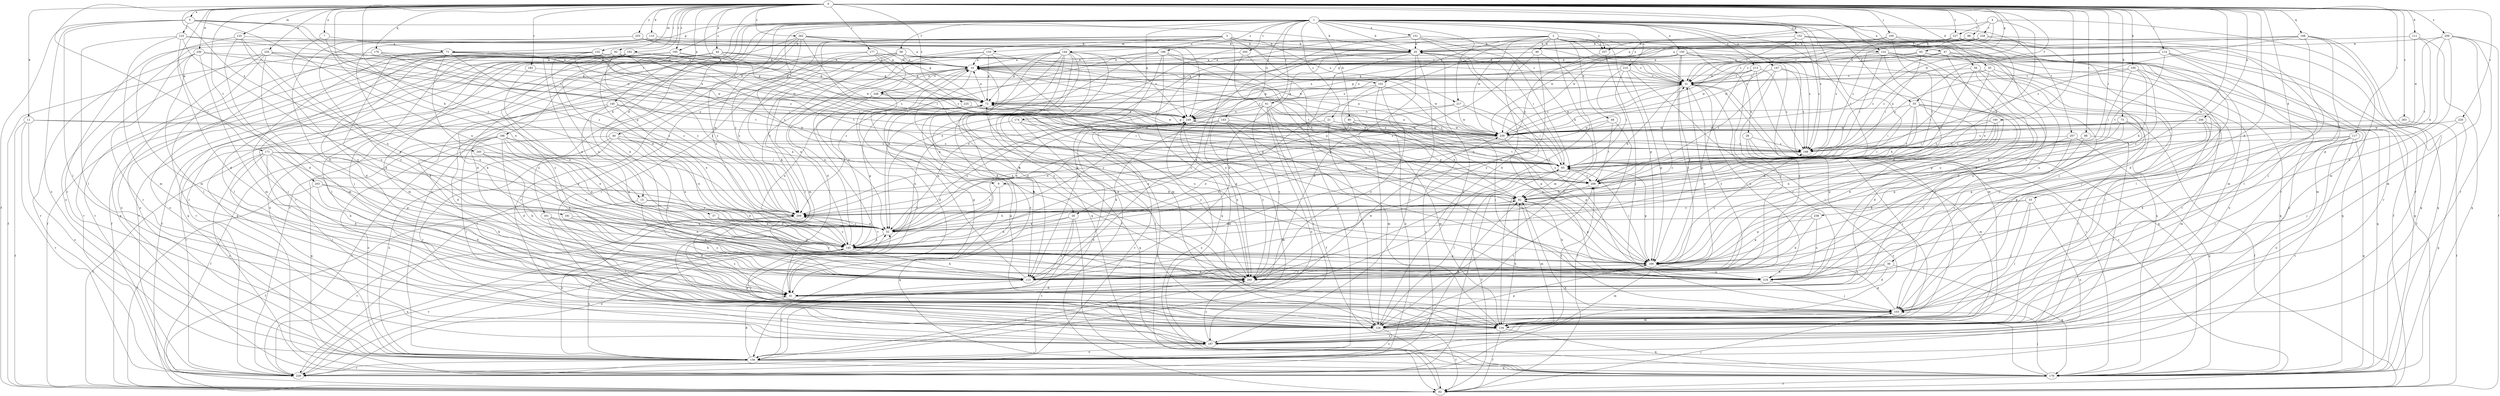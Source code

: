 strict digraph  {
0;
1;
2;
3;
4;
5;
7;
9;
10;
11;
15;
20;
21;
26;
28;
31;
33;
35;
36;
37;
40;
41;
44;
47;
48;
49;
52;
55;
56;
58;
61;
62;
65;
71;
72;
73;
80;
82;
88;
92;
93;
98;
100;
102;
103;
105;
110;
111;
113;
114;
117;
122;
123;
124;
125;
132;
133;
134;
140;
143;
144;
145;
147;
150;
151;
152;
156;
160;
161;
166;
168;
170;
171;
174;
176;
177;
181;
182;
183;
186;
187;
195;
196;
198;
203;
205;
207;
208;
210;
213;
217;
218;
220;
225;
227;
228;
229;
230;
235;
238;
239;
245;
246;
248;
249;
253;
256;
257;
260;
262;
263;
269;
0 -> 5  [label=a];
0 -> 7  [label=a];
0 -> 11  [label=b];
0 -> 15  [label=b];
0 -> 33  [label=d];
0 -> 35  [label=d];
0 -> 36  [label=d];
0 -> 37  [label=d];
0 -> 44  [label=e];
0 -> 55  [label=f];
0 -> 65  [label=g];
0 -> 73  [label=h];
0 -> 88  [label=i];
0 -> 92  [label=i];
0 -> 93  [label=i];
0 -> 98  [label=j];
0 -> 100  [label=j];
0 -> 105  [label=k];
0 -> 110  [label=k];
0 -> 111  [label=k];
0 -> 114  [label=l];
0 -> 117  [label=l];
0 -> 122  [label=l];
0 -> 125  [label=m];
0 -> 132  [label=m];
0 -> 140  [label=n];
0 -> 160  [label=p];
0 -> 168  [label=q];
0 -> 170  [label=q];
0 -> 171  [label=q];
0 -> 177  [label=r];
0 -> 181  [label=r];
0 -> 182  [label=r];
0 -> 183  [label=r];
0 -> 186  [label=r];
0 -> 195  [label=s];
0 -> 203  [label=t];
0 -> 220  [label=v];
0 -> 225  [label=v];
0 -> 227  [label=v];
0 -> 230  [label=w];
0 -> 235  [label=w];
0 -> 238  [label=w];
0 -> 239  [label=w];
0 -> 245  [label=x];
0 -> 246  [label=x];
0 -> 253  [label=y];
0 -> 256  [label=y];
0 -> 257  [label=y];
0 -> 262  [label=z];
0 -> 263  [label=z];
0 -> 269  [label=z];
1 -> 9  [label=a];
1 -> 15  [label=b];
1 -> 20  [label=b];
1 -> 21  [label=c];
1 -> 26  [label=c];
1 -> 40  [label=d];
1 -> 47  [label=e];
1 -> 55  [label=f];
1 -> 56  [label=f];
1 -> 58  [label=f];
1 -> 61  [label=f];
1 -> 71  [label=g];
1 -> 80  [label=h];
1 -> 113  [label=k];
1 -> 143  [label=n];
1 -> 147  [label=o];
1 -> 150  [label=o];
1 -> 151  [label=o];
1 -> 152  [label=o];
1 -> 156  [label=o];
1 -> 161  [label=p];
1 -> 174  [label=q];
1 -> 195  [label=s];
1 -> 196  [label=s];
1 -> 198  [label=s];
1 -> 205  [label=t];
1 -> 207  [label=t];
1 -> 208  [label=t];
1 -> 210  [label=u];
1 -> 213  [label=u];
1 -> 217  [label=u];
1 -> 257  [label=y];
2 -> 26  [label=c];
2 -> 28  [label=c];
2 -> 31  [label=c];
2 -> 41  [label=d];
2 -> 48  [label=e];
2 -> 49  [label=e];
2 -> 102  [label=j];
2 -> 166  [label=p];
2 -> 174  [label=q];
2 -> 198  [label=s];
2 -> 239  [label=w];
2 -> 257  [label=y];
2 -> 260  [label=y];
2 -> 269  [label=z];
3 -> 20  [label=b];
3 -> 102  [label=j];
3 -> 113  [label=k];
3 -> 122  [label=l];
3 -> 133  [label=m];
3 -> 144  [label=n];
3 -> 166  [label=p];
3 -> 187  [label=r];
3 -> 217  [label=u];
3 -> 248  [label=x];
4 -> 82  [label=h];
4 -> 134  [label=m];
4 -> 227  [label=v];
4 -> 228  [label=v];
4 -> 239  [label=w];
4 -> 248  [label=x];
5 -> 20  [label=b];
5 -> 62  [label=f];
5 -> 123  [label=l];
5 -> 124  [label=l];
5 -> 145  [label=n];
5 -> 156  [label=o];
5 -> 198  [label=s];
5 -> 269  [label=z];
7 -> 52  [label=e];
7 -> 71  [label=g];
7 -> 145  [label=n];
9 -> 82  [label=h];
9 -> 176  [label=q];
9 -> 269  [label=z];
10 -> 31  [label=c];
10 -> 145  [label=n];
10 -> 229  [label=v];
10 -> 239  [label=w];
10 -> 248  [label=x];
10 -> 260  [label=y];
11 -> 9  [label=a];
11 -> 62  [label=f];
11 -> 156  [label=o];
11 -> 229  [label=v];
11 -> 239  [label=w];
15 -> 52  [label=e];
15 -> 62  [label=f];
15 -> 113  [label=k];
15 -> 269  [label=z];
20 -> 10  [label=a];
20 -> 41  [label=d];
20 -> 52  [label=e];
20 -> 113  [label=k];
20 -> 156  [label=o];
20 -> 187  [label=r];
20 -> 218  [label=u];
21 -> 52  [label=e];
21 -> 124  [label=l];
21 -> 208  [label=t];
21 -> 239  [label=w];
26 -> 41  [label=d];
26 -> 52  [label=e];
26 -> 62  [label=f];
26 -> 145  [label=n];
26 -> 229  [label=v];
28 -> 103  [label=j];
28 -> 134  [label=m];
28 -> 198  [label=s];
28 -> 229  [label=v];
31 -> 72  [label=g];
31 -> 82  [label=h];
31 -> 218  [label=u];
31 -> 239  [label=w];
31 -> 260  [label=y];
33 -> 103  [label=j];
33 -> 124  [label=l];
33 -> 156  [label=o];
33 -> 166  [label=p];
33 -> 269  [label=z];
35 -> 31  [label=c];
35 -> 93  [label=i];
35 -> 124  [label=l];
35 -> 187  [label=r];
35 -> 269  [label=z];
36 -> 41  [label=d];
36 -> 113  [label=k];
36 -> 176  [label=q];
36 -> 218  [label=u];
37 -> 52  [label=e];
37 -> 166  [label=p];
37 -> 260  [label=y];
40 -> 52  [label=e];
40 -> 145  [label=n];
40 -> 156  [label=o];
40 -> 187  [label=r];
40 -> 198  [label=s];
40 -> 229  [label=v];
40 -> 260  [label=y];
41 -> 31  [label=c];
41 -> 72  [label=g];
41 -> 103  [label=j];
41 -> 239  [label=w];
44 -> 10  [label=a];
44 -> 62  [label=f];
44 -> 72  [label=g];
44 -> 156  [label=o];
44 -> 176  [label=q];
44 -> 229  [label=v];
44 -> 239  [label=w];
44 -> 269  [label=z];
47 -> 10  [label=a];
47 -> 31  [label=c];
47 -> 62  [label=f];
47 -> 103  [label=j];
47 -> 113  [label=k];
47 -> 198  [label=s];
47 -> 218  [label=u];
48 -> 62  [label=f];
48 -> 208  [label=t];
48 -> 239  [label=w];
48 -> 269  [label=z];
49 -> 10  [label=a];
49 -> 124  [label=l];
49 -> 260  [label=y];
49 -> 269  [label=z];
52 -> 82  [label=h];
52 -> 145  [label=n];
52 -> 249  [label=x];
52 -> 269  [label=z];
55 -> 41  [label=d];
55 -> 82  [label=h];
55 -> 93  [label=i];
55 -> 113  [label=k];
55 -> 187  [label=r];
55 -> 208  [label=t];
55 -> 249  [label=x];
56 -> 31  [label=c];
56 -> 134  [label=m];
56 -> 166  [label=p];
56 -> 208  [label=t];
56 -> 218  [label=u];
58 -> 10  [label=a];
58 -> 31  [label=c];
58 -> 134  [label=m];
58 -> 145  [label=n];
58 -> 187  [label=r];
58 -> 239  [label=w];
58 -> 269  [label=z];
61 -> 62  [label=f];
61 -> 145  [label=n];
61 -> 156  [label=o];
61 -> 166  [label=p];
61 -> 187  [label=r];
61 -> 198  [label=s];
61 -> 249  [label=x];
61 -> 260  [label=y];
62 -> 31  [label=c];
62 -> 103  [label=j];
62 -> 249  [label=x];
65 -> 10  [label=a];
65 -> 93  [label=i];
65 -> 156  [label=o];
65 -> 176  [label=q];
65 -> 239  [label=w];
65 -> 249  [label=x];
71 -> 10  [label=a];
71 -> 113  [label=k];
71 -> 124  [label=l];
71 -> 156  [label=o];
71 -> 218  [label=u];
71 -> 239  [label=w];
71 -> 249  [label=x];
71 -> 269  [label=z];
72 -> 10  [label=a];
72 -> 41  [label=d];
72 -> 113  [label=k];
72 -> 198  [label=s];
72 -> 249  [label=x];
73 -> 62  [label=f];
73 -> 82  [label=h];
73 -> 93  [label=i];
73 -> 166  [label=p];
73 -> 239  [label=w];
80 -> 52  [label=e];
80 -> 82  [label=h];
80 -> 134  [label=m];
80 -> 145  [label=n];
80 -> 239  [label=w];
82 -> 10  [label=a];
82 -> 72  [label=g];
82 -> 134  [label=m];
82 -> 166  [label=p];
82 -> 269  [label=z];
88 -> 93  [label=i];
88 -> 187  [label=r];
88 -> 198  [label=s];
88 -> 260  [label=y];
92 -> 10  [label=a];
92 -> 41  [label=d];
92 -> 62  [label=f];
92 -> 72  [label=g];
92 -> 82  [label=h];
92 -> 145  [label=n];
92 -> 176  [label=q];
92 -> 208  [label=t];
92 -> 269  [label=z];
93 -> 10  [label=a];
93 -> 20  [label=b];
93 -> 62  [label=f];
93 -> 124  [label=l];
93 -> 166  [label=p];
93 -> 208  [label=t];
98 -> 20  [label=b];
98 -> 31  [label=c];
98 -> 41  [label=d];
98 -> 124  [label=l];
98 -> 198  [label=s];
100 -> 20  [label=b];
100 -> 103  [label=j];
100 -> 208  [label=t];
100 -> 239  [label=w];
100 -> 260  [label=y];
102 -> 72  [label=g];
102 -> 103  [label=j];
102 -> 124  [label=l];
102 -> 156  [label=o];
102 -> 229  [label=v];
103 -> 10  [label=a];
103 -> 124  [label=l];
103 -> 134  [label=m];
103 -> 166  [label=p];
103 -> 269  [label=z];
105 -> 31  [label=c];
105 -> 82  [label=h];
105 -> 93  [label=i];
105 -> 176  [label=q];
105 -> 198  [label=s];
105 -> 269  [label=z];
110 -> 20  [label=b];
110 -> 31  [label=c];
110 -> 156  [label=o];
110 -> 218  [label=u];
110 -> 260  [label=y];
111 -> 20  [label=b];
111 -> 82  [label=h];
111 -> 176  [label=q];
111 -> 239  [label=w];
113 -> 10  [label=a];
113 -> 31  [label=c];
113 -> 82  [label=h];
113 -> 156  [label=o];
114 -> 10  [label=a];
114 -> 31  [label=c];
114 -> 134  [label=m];
114 -> 176  [label=q];
114 -> 187  [label=r];
114 -> 198  [label=s];
114 -> 208  [label=t];
117 -> 103  [label=j];
117 -> 113  [label=k];
117 -> 156  [label=o];
117 -> 166  [label=p];
117 -> 176  [label=q];
117 -> 198  [label=s];
117 -> 229  [label=v];
122 -> 10  [label=a];
122 -> 41  [label=d];
122 -> 93  [label=i];
122 -> 156  [label=o];
122 -> 166  [label=p];
122 -> 176  [label=q];
122 -> 218  [label=u];
122 -> 239  [label=w];
123 -> 20  [label=b];
123 -> 41  [label=d];
123 -> 124  [label=l];
123 -> 134  [label=m];
123 -> 218  [label=u];
123 -> 239  [label=w];
124 -> 20  [label=b];
124 -> 62  [label=f];
124 -> 156  [label=o];
124 -> 166  [label=p];
124 -> 208  [label=t];
125 -> 20  [label=b];
125 -> 41  [label=d];
125 -> 134  [label=m];
125 -> 166  [label=p];
125 -> 260  [label=y];
132 -> 10  [label=a];
132 -> 31  [label=c];
132 -> 72  [label=g];
132 -> 93  [label=i];
132 -> 124  [label=l];
132 -> 145  [label=n];
132 -> 229  [label=v];
132 -> 239  [label=w];
132 -> 269  [label=z];
133 -> 10  [label=a];
133 -> 41  [label=d];
133 -> 72  [label=g];
133 -> 124  [label=l];
133 -> 166  [label=p];
133 -> 208  [label=t];
134 -> 62  [label=f];
134 -> 72  [label=g];
134 -> 82  [label=h];
134 -> 176  [label=q];
134 -> 187  [label=r];
134 -> 208  [label=t];
140 -> 41  [label=d];
140 -> 52  [label=e];
140 -> 93  [label=i];
140 -> 218  [label=u];
140 -> 229  [label=v];
140 -> 249  [label=x];
143 -> 52  [label=e];
143 -> 113  [label=k];
143 -> 134  [label=m];
143 -> 156  [label=o];
143 -> 208  [label=t];
143 -> 239  [label=w];
143 -> 260  [label=y];
144 -> 10  [label=a];
144 -> 41  [label=d];
144 -> 52  [label=e];
144 -> 62  [label=f];
144 -> 72  [label=g];
144 -> 113  [label=k];
144 -> 134  [label=m];
144 -> 156  [label=o];
144 -> 176  [label=q];
144 -> 249  [label=x];
144 -> 260  [label=y];
144 -> 269  [label=z];
145 -> 10  [label=a];
145 -> 31  [label=c];
145 -> 72  [label=g];
145 -> 113  [label=k];
145 -> 124  [label=l];
145 -> 166  [label=p];
145 -> 229  [label=v];
145 -> 269  [label=z];
147 -> 31  [label=c];
147 -> 103  [label=j];
147 -> 198  [label=s];
147 -> 208  [label=t];
147 -> 260  [label=y];
150 -> 10  [label=a];
150 -> 72  [label=g];
150 -> 113  [label=k];
150 -> 124  [label=l];
150 -> 134  [label=m];
150 -> 166  [label=p];
150 -> 176  [label=q];
150 -> 249  [label=x];
151 -> 20  [label=b];
151 -> 52  [label=e];
151 -> 82  [label=h];
151 -> 93  [label=i];
151 -> 113  [label=k];
151 -> 134  [label=m];
152 -> 20  [label=b];
152 -> 31  [label=c];
152 -> 62  [label=f];
152 -> 103  [label=j];
152 -> 124  [label=l];
152 -> 198  [label=s];
156 -> 41  [label=d];
156 -> 145  [label=n];
156 -> 176  [label=q];
156 -> 229  [label=v];
156 -> 249  [label=x];
156 -> 260  [label=y];
160 -> 52  [label=e];
160 -> 93  [label=i];
160 -> 145  [label=n];
160 -> 166  [label=p];
160 -> 239  [label=w];
161 -> 41  [label=d];
161 -> 52  [label=e];
161 -> 124  [label=l];
161 -> 145  [label=n];
161 -> 187  [label=r];
166 -> 72  [label=g];
166 -> 93  [label=i];
166 -> 113  [label=k];
166 -> 134  [label=m];
166 -> 198  [label=s];
166 -> 218  [label=u];
166 -> 260  [label=y];
168 -> 10  [label=a];
168 -> 20  [label=b];
168 -> 103  [label=j];
168 -> 176  [label=q];
168 -> 187  [label=r];
168 -> 198  [label=s];
168 -> 218  [label=u];
170 -> 10  [label=a];
170 -> 62  [label=f];
170 -> 72  [label=g];
170 -> 269  [label=z];
171 -> 41  [label=d];
171 -> 62  [label=f];
171 -> 93  [label=i];
171 -> 113  [label=k];
171 -> 124  [label=l];
171 -> 156  [label=o];
171 -> 166  [label=p];
171 -> 208  [label=t];
171 -> 269  [label=z];
174 -> 124  [label=l];
174 -> 145  [label=n];
174 -> 176  [label=q];
174 -> 239  [label=w];
174 -> 260  [label=y];
176 -> 31  [label=c];
176 -> 62  [label=f];
176 -> 82  [label=h];
176 -> 103  [label=j];
176 -> 249  [label=x];
177 -> 10  [label=a];
177 -> 31  [label=c];
177 -> 41  [label=d];
177 -> 72  [label=g];
177 -> 113  [label=k];
177 -> 198  [label=s];
181 -> 52  [label=e];
181 -> 113  [label=k];
181 -> 260  [label=y];
182 -> 10  [label=a];
182 -> 52  [label=e];
182 -> 62  [label=f];
182 -> 72  [label=g];
182 -> 93  [label=i];
182 -> 103  [label=j];
182 -> 134  [label=m];
182 -> 156  [label=o];
182 -> 260  [label=y];
183 -> 31  [label=c];
183 -> 145  [label=n];
186 -> 41  [label=d];
186 -> 52  [label=e];
186 -> 62  [label=f];
186 -> 113  [label=k];
186 -> 124  [label=l];
186 -> 145  [label=n];
186 -> 156  [label=o];
186 -> 176  [label=q];
186 -> 198  [label=s];
187 -> 52  [label=e];
187 -> 82  [label=h];
187 -> 156  [label=o];
187 -> 260  [label=y];
195 -> 10  [label=a];
195 -> 52  [label=e];
195 -> 93  [label=i];
195 -> 124  [label=l];
195 -> 176  [label=q];
195 -> 187  [label=r];
195 -> 198  [label=s];
195 -> 229  [label=v];
196 -> 10  [label=a];
196 -> 113  [label=k];
196 -> 145  [label=n];
196 -> 166  [label=p];
196 -> 176  [label=q];
196 -> 218  [label=u];
196 -> 269  [label=z];
198 -> 93  [label=i];
203 -> 41  [label=d];
203 -> 62  [label=f];
203 -> 82  [label=h];
203 -> 113  [label=k];
205 -> 10  [label=a];
205 -> 82  [label=h];
205 -> 260  [label=y];
207 -> 113  [label=k];
207 -> 176  [label=q];
207 -> 198  [label=s];
207 -> 218  [label=u];
208 -> 82  [label=h];
210 -> 31  [label=c];
210 -> 72  [label=g];
210 -> 93  [label=i];
210 -> 124  [label=l];
210 -> 145  [label=n];
210 -> 166  [label=p];
213 -> 31  [label=c];
213 -> 166  [label=p];
213 -> 176  [label=q];
213 -> 198  [label=s];
213 -> 249  [label=x];
213 -> 260  [label=y];
217 -> 93  [label=i];
217 -> 218  [label=u];
217 -> 239  [label=w];
217 -> 249  [label=x];
217 -> 260  [label=y];
218 -> 82  [label=h];
218 -> 103  [label=j];
220 -> 103  [label=j];
220 -> 176  [label=q];
220 -> 239  [label=w];
225 -> 145  [label=n];
225 -> 239  [label=w];
225 -> 249  [label=x];
227 -> 20  [label=b];
227 -> 52  [label=e];
227 -> 134  [label=m];
227 -> 198  [label=s];
227 -> 239  [label=w];
228 -> 10  [label=a];
228 -> 20  [label=b];
228 -> 31  [label=c];
228 -> 72  [label=g];
228 -> 176  [label=q];
228 -> 187  [label=r];
229 -> 52  [label=e];
229 -> 93  [label=i];
229 -> 145  [label=n];
230 -> 10  [label=a];
230 -> 93  [label=i];
230 -> 124  [label=l];
230 -> 134  [label=m];
230 -> 187  [label=r];
230 -> 229  [label=v];
235 -> 10  [label=a];
235 -> 134  [label=m];
235 -> 156  [label=o];
235 -> 187  [label=r];
235 -> 198  [label=s];
235 -> 208  [label=t];
235 -> 229  [label=v];
238 -> 52  [label=e];
238 -> 113  [label=k];
238 -> 166  [label=p];
238 -> 218  [label=u];
239 -> 10  [label=a];
239 -> 31  [label=c];
239 -> 52  [label=e];
239 -> 72  [label=g];
239 -> 145  [label=n];
239 -> 166  [label=p];
239 -> 198  [label=s];
239 -> 249  [label=x];
245 -> 93  [label=i];
245 -> 113  [label=k];
245 -> 145  [label=n];
246 -> 124  [label=l];
246 -> 134  [label=m];
246 -> 166  [label=p];
246 -> 198  [label=s];
246 -> 239  [label=w];
248 -> 10  [label=a];
248 -> 52  [label=e];
248 -> 124  [label=l];
248 -> 218  [label=u];
248 -> 229  [label=v];
249 -> 31  [label=c];
249 -> 134  [label=m];
249 -> 229  [label=v];
249 -> 239  [label=w];
253 -> 10  [label=a];
253 -> 20  [label=b];
253 -> 31  [label=c];
253 -> 113  [label=k];
253 -> 187  [label=r];
253 -> 249  [label=x];
256 -> 20  [label=b];
256 -> 62  [label=f];
256 -> 134  [label=m];
256 -> 166  [label=p];
256 -> 187  [label=r];
256 -> 208  [label=t];
256 -> 218  [label=u];
257 -> 103  [label=j];
257 -> 145  [label=n];
260 -> 10  [label=a];
260 -> 41  [label=d];
260 -> 249  [label=x];
262 -> 20  [label=b];
262 -> 31  [label=c];
262 -> 41  [label=d];
262 -> 72  [label=g];
262 -> 93  [label=i];
262 -> 145  [label=n];
262 -> 229  [label=v];
262 -> 249  [label=x];
262 -> 269  [label=z];
263 -> 62  [label=f];
263 -> 239  [label=w];
269 -> 52  [label=e];
269 -> 156  [label=o];
269 -> 229  [label=v];
}
